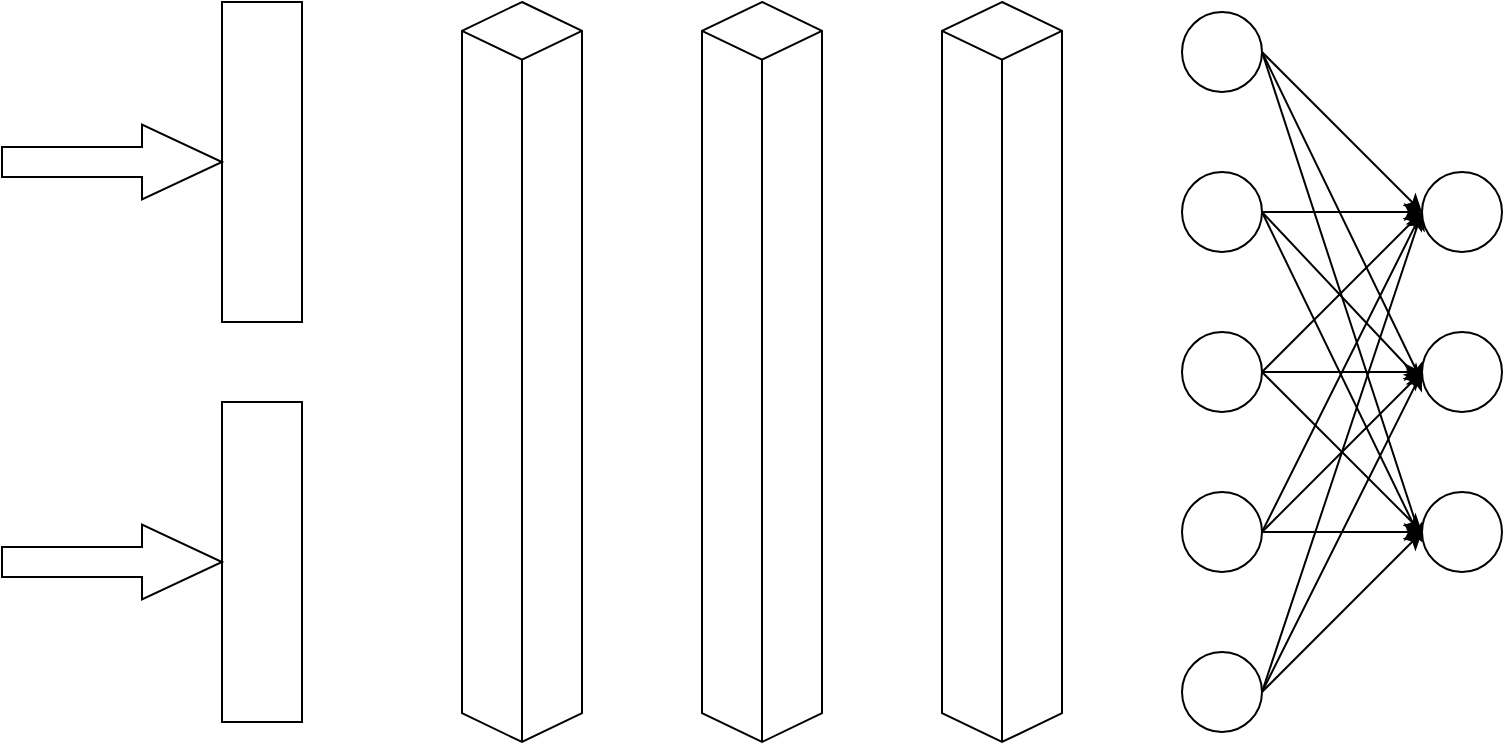 <mxfile version="15.4.3" type="github">
  <diagram id="ypimK-5_OcxXCi8E9POo" name="Page-1">
    <mxGraphModel dx="868" dy="465" grid="1" gridSize="10" guides="1" tooltips="1" connect="1" arrows="1" fold="1" page="1" pageScale="1" pageWidth="827" pageHeight="1169" math="0" shadow="0">
      <root>
        <mxCell id="0" />
        <mxCell id="1" parent="0" />
        <mxCell id="td7fTYbP-BQIfyJZpGvQ-14" value="" style="rounded=0;whiteSpace=wrap;html=1;" vertex="1" parent="1">
          <mxGeometry x="160" y="80" width="40" height="160" as="geometry" />
        </mxCell>
        <mxCell id="td7fTYbP-BQIfyJZpGvQ-15" value="" style="rounded=0;whiteSpace=wrap;html=1;" vertex="1" parent="1">
          <mxGeometry x="160" y="280" width="40" height="160" as="geometry" />
        </mxCell>
        <mxCell id="td7fTYbP-BQIfyJZpGvQ-16" value="" style="html=1;shadow=0;dashed=0;align=center;verticalAlign=middle;shape=mxgraph.arrows2.arrow;dy=0.6;dx=40;notch=0;" vertex="1" parent="1">
          <mxGeometry x="50" y="141.25" width="110" height="37.5" as="geometry" />
        </mxCell>
        <mxCell id="td7fTYbP-BQIfyJZpGvQ-17" value="" style="html=1;shadow=0;dashed=0;align=center;verticalAlign=middle;shape=mxgraph.arrows2.arrow;dy=0.6;dx=40;notch=0;" vertex="1" parent="1">
          <mxGeometry x="50" y="341.25" width="110" height="37.5" as="geometry" />
        </mxCell>
        <mxCell id="td7fTYbP-BQIfyJZpGvQ-41" style="edgeStyle=none;rounded=0;orthogonalLoop=1;jettySize=auto;html=1;exitX=1;exitY=0.5;exitDx=0;exitDy=0;entryX=0;entryY=0.5;entryDx=0;entryDy=0;" edge="1" parent="1" source="td7fTYbP-BQIfyJZpGvQ-18" target="td7fTYbP-BQIfyJZpGvQ-26">
          <mxGeometry relative="1" as="geometry" />
        </mxCell>
        <mxCell id="td7fTYbP-BQIfyJZpGvQ-42" style="edgeStyle=none;rounded=0;orthogonalLoop=1;jettySize=auto;html=1;exitX=1;exitY=0.5;exitDx=0;exitDy=0;" edge="1" parent="1" source="td7fTYbP-BQIfyJZpGvQ-18">
          <mxGeometry relative="1" as="geometry">
            <mxPoint x="760" y="270" as="targetPoint" />
          </mxGeometry>
        </mxCell>
        <mxCell id="td7fTYbP-BQIfyJZpGvQ-43" style="edgeStyle=none;rounded=0;orthogonalLoop=1;jettySize=auto;html=1;exitX=1;exitY=0.5;exitDx=0;exitDy=0;" edge="1" parent="1" source="td7fTYbP-BQIfyJZpGvQ-18">
          <mxGeometry relative="1" as="geometry">
            <mxPoint x="760" y="350" as="targetPoint" />
          </mxGeometry>
        </mxCell>
        <mxCell id="td7fTYbP-BQIfyJZpGvQ-18" value="" style="ellipse;whiteSpace=wrap;html=1;aspect=fixed;" vertex="1" parent="1">
          <mxGeometry x="640" y="85" width="40" height="40" as="geometry" />
        </mxCell>
        <mxCell id="td7fTYbP-BQIfyJZpGvQ-31" style="edgeStyle=orthogonalEdgeStyle;rounded=0;orthogonalLoop=1;jettySize=auto;html=1;exitX=1;exitY=0.5;exitDx=0;exitDy=0;entryX=0;entryY=0.5;entryDx=0;entryDy=0;" edge="1" parent="1" source="td7fTYbP-BQIfyJZpGvQ-20" target="td7fTYbP-BQIfyJZpGvQ-26">
          <mxGeometry relative="1" as="geometry" />
        </mxCell>
        <mxCell id="td7fTYbP-BQIfyJZpGvQ-48" style="edgeStyle=none;rounded=0;orthogonalLoop=1;jettySize=auto;html=1;exitX=1;exitY=0.5;exitDx=0;exitDy=0;" edge="1" parent="1" source="td7fTYbP-BQIfyJZpGvQ-20">
          <mxGeometry relative="1" as="geometry">
            <mxPoint x="760" y="350" as="targetPoint" />
          </mxGeometry>
        </mxCell>
        <mxCell id="td7fTYbP-BQIfyJZpGvQ-49" style="edgeStyle=none;rounded=0;orthogonalLoop=1;jettySize=auto;html=1;exitX=1;exitY=0.5;exitDx=0;exitDy=0;" edge="1" parent="1" source="td7fTYbP-BQIfyJZpGvQ-20">
          <mxGeometry relative="1" as="geometry">
            <mxPoint x="760" y="270" as="targetPoint" />
          </mxGeometry>
        </mxCell>
        <mxCell id="td7fTYbP-BQIfyJZpGvQ-20" value="" style="ellipse;whiteSpace=wrap;html=1;aspect=fixed;" vertex="1" parent="1">
          <mxGeometry x="640" y="165" width="40" height="40" as="geometry" />
        </mxCell>
        <mxCell id="td7fTYbP-BQIfyJZpGvQ-32" style="edgeStyle=orthogonalEdgeStyle;rounded=0;orthogonalLoop=1;jettySize=auto;html=1;exitX=1;exitY=0.5;exitDx=0;exitDy=0;entryX=0;entryY=0.5;entryDx=0;entryDy=0;" edge="1" parent="1" source="td7fTYbP-BQIfyJZpGvQ-21" target="td7fTYbP-BQIfyJZpGvQ-27">
          <mxGeometry relative="1" as="geometry" />
        </mxCell>
        <mxCell id="td7fTYbP-BQIfyJZpGvQ-46" style="edgeStyle=none;rounded=0;orthogonalLoop=1;jettySize=auto;html=1;exitX=1;exitY=0.5;exitDx=0;exitDy=0;entryX=0;entryY=0.5;entryDx=0;entryDy=0;" edge="1" parent="1" source="td7fTYbP-BQIfyJZpGvQ-21" target="td7fTYbP-BQIfyJZpGvQ-26">
          <mxGeometry relative="1" as="geometry" />
        </mxCell>
        <mxCell id="td7fTYbP-BQIfyJZpGvQ-47" style="edgeStyle=none;rounded=0;orthogonalLoop=1;jettySize=auto;html=1;exitX=1;exitY=0.5;exitDx=0;exitDy=0;entryX=0;entryY=0.5;entryDx=0;entryDy=0;" edge="1" parent="1" source="td7fTYbP-BQIfyJZpGvQ-21" target="td7fTYbP-BQIfyJZpGvQ-28">
          <mxGeometry relative="1" as="geometry" />
        </mxCell>
        <mxCell id="td7fTYbP-BQIfyJZpGvQ-21" value="" style="ellipse;whiteSpace=wrap;html=1;aspect=fixed;" vertex="1" parent="1">
          <mxGeometry x="640" y="245" width="40" height="40" as="geometry" />
        </mxCell>
        <mxCell id="td7fTYbP-BQIfyJZpGvQ-33" style="edgeStyle=orthogonalEdgeStyle;rounded=0;orthogonalLoop=1;jettySize=auto;html=1;exitX=1;exitY=0.5;exitDx=0;exitDy=0;entryX=0;entryY=0.5;entryDx=0;entryDy=0;" edge="1" parent="1" source="td7fTYbP-BQIfyJZpGvQ-22" target="td7fTYbP-BQIfyJZpGvQ-28">
          <mxGeometry relative="1" as="geometry" />
        </mxCell>
        <mxCell id="td7fTYbP-BQIfyJZpGvQ-44" style="edgeStyle=none;rounded=0;orthogonalLoop=1;jettySize=auto;html=1;exitX=1;exitY=0.5;exitDx=0;exitDy=0;entryX=0;entryY=0.5;entryDx=0;entryDy=0;" edge="1" parent="1" source="td7fTYbP-BQIfyJZpGvQ-22" target="td7fTYbP-BQIfyJZpGvQ-27">
          <mxGeometry relative="1" as="geometry" />
        </mxCell>
        <mxCell id="td7fTYbP-BQIfyJZpGvQ-45" style="edgeStyle=none;rounded=0;orthogonalLoop=1;jettySize=auto;html=1;exitX=1;exitY=0.5;exitDx=0;exitDy=0;entryX=0;entryY=0.5;entryDx=0;entryDy=0;" edge="1" parent="1" source="td7fTYbP-BQIfyJZpGvQ-22" target="td7fTYbP-BQIfyJZpGvQ-26">
          <mxGeometry relative="1" as="geometry" />
        </mxCell>
        <mxCell id="td7fTYbP-BQIfyJZpGvQ-22" value="" style="ellipse;whiteSpace=wrap;html=1;aspect=fixed;" vertex="1" parent="1">
          <mxGeometry x="640" y="325" width="40" height="40" as="geometry" />
        </mxCell>
        <mxCell id="td7fTYbP-BQIfyJZpGvQ-38" style="edgeStyle=none;rounded=0;orthogonalLoop=1;jettySize=auto;html=1;exitX=1;exitY=0.5;exitDx=0;exitDy=0;entryX=0;entryY=0.5;entryDx=0;entryDy=0;" edge="1" parent="1" source="td7fTYbP-BQIfyJZpGvQ-23" target="td7fTYbP-BQIfyJZpGvQ-28">
          <mxGeometry relative="1" as="geometry" />
        </mxCell>
        <mxCell id="td7fTYbP-BQIfyJZpGvQ-39" style="edgeStyle=none;rounded=0;orthogonalLoop=1;jettySize=auto;html=1;exitX=1;exitY=0.5;exitDx=0;exitDy=0;entryX=0;entryY=0.5;entryDx=0;entryDy=0;" edge="1" parent="1" source="td7fTYbP-BQIfyJZpGvQ-23" target="td7fTYbP-BQIfyJZpGvQ-27">
          <mxGeometry relative="1" as="geometry" />
        </mxCell>
        <mxCell id="td7fTYbP-BQIfyJZpGvQ-40" style="edgeStyle=none;rounded=0;orthogonalLoop=1;jettySize=auto;html=1;exitX=1;exitY=0.5;exitDx=0;exitDy=0;entryX=0;entryY=0.5;entryDx=0;entryDy=0;" edge="1" parent="1" source="td7fTYbP-BQIfyJZpGvQ-23" target="td7fTYbP-BQIfyJZpGvQ-26">
          <mxGeometry relative="1" as="geometry" />
        </mxCell>
        <mxCell id="td7fTYbP-BQIfyJZpGvQ-23" value="" style="ellipse;whiteSpace=wrap;html=1;aspect=fixed;" vertex="1" parent="1">
          <mxGeometry x="640" y="405" width="40" height="40" as="geometry" />
        </mxCell>
        <mxCell id="td7fTYbP-BQIfyJZpGvQ-26" value="" style="ellipse;whiteSpace=wrap;html=1;aspect=fixed;" vertex="1" parent="1">
          <mxGeometry x="760" y="165" width="40" height="40" as="geometry" />
        </mxCell>
        <mxCell id="td7fTYbP-BQIfyJZpGvQ-27" value="" style="ellipse;whiteSpace=wrap;html=1;aspect=fixed;" vertex="1" parent="1">
          <mxGeometry x="760" y="245" width="40" height="40" as="geometry" />
        </mxCell>
        <mxCell id="td7fTYbP-BQIfyJZpGvQ-28" value="" style="ellipse;whiteSpace=wrap;html=1;aspect=fixed;" vertex="1" parent="1">
          <mxGeometry x="760" y="325" width="40" height="40" as="geometry" />
        </mxCell>
        <mxCell id="td7fTYbP-BQIfyJZpGvQ-35" value="" style="html=1;whiteSpace=wrap;shape=isoCube2;backgroundOutline=1;isoAngle=15;" vertex="1" parent="1">
          <mxGeometry x="280" y="80" width="60" height="370" as="geometry" />
        </mxCell>
        <mxCell id="td7fTYbP-BQIfyJZpGvQ-36" value="" style="html=1;whiteSpace=wrap;shape=isoCube2;backgroundOutline=1;isoAngle=15;" vertex="1" parent="1">
          <mxGeometry x="400" y="80" width="60" height="370" as="geometry" />
        </mxCell>
        <mxCell id="td7fTYbP-BQIfyJZpGvQ-37" value="" style="html=1;whiteSpace=wrap;shape=isoCube2;backgroundOutline=1;isoAngle=15;" vertex="1" parent="1">
          <mxGeometry x="520" y="80" width="60" height="370" as="geometry" />
        </mxCell>
      </root>
    </mxGraphModel>
  </diagram>
</mxfile>
